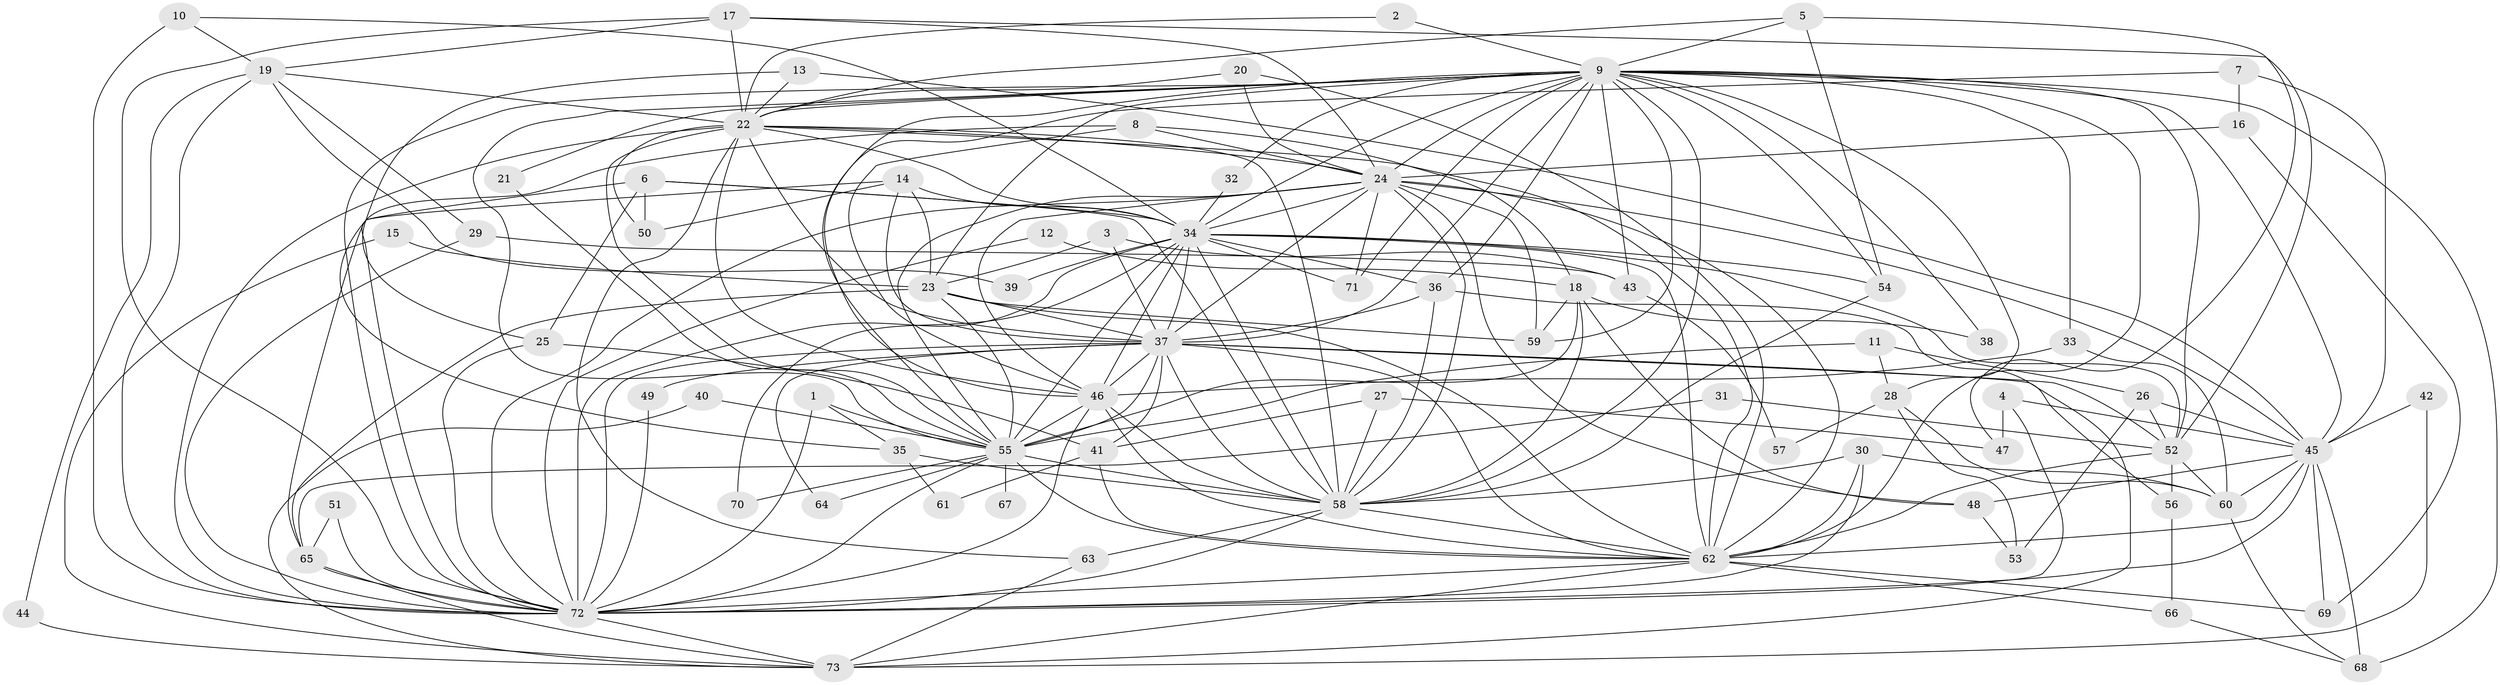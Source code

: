 // original degree distribution, {31: 0.00684931506849315, 19: 0.00684931506849315, 24: 0.00684931506849315, 27: 0.00684931506849315, 20: 0.00684931506849315, 23: 0.0136986301369863, 30: 0.00684931506849315, 21: 0.00684931506849315, 13: 0.00684931506849315, 4: 0.0958904109589041, 9: 0.00684931506849315, 3: 0.22602739726027396, 12: 0.00684931506849315, 5: 0.0273972602739726, 2: 0.5136986301369864, 6: 0.02054794520547945, 10: 0.00684931506849315, 8: 0.00684931506849315, 7: 0.02054794520547945}
// Generated by graph-tools (version 1.1) at 2025/36/03/04/25 23:36:24]
// undirected, 73 vertices, 210 edges
graph export_dot {
  node [color=gray90,style=filled];
  1;
  2;
  3;
  4;
  5;
  6;
  7;
  8;
  9;
  10;
  11;
  12;
  13;
  14;
  15;
  16;
  17;
  18;
  19;
  20;
  21;
  22;
  23;
  24;
  25;
  26;
  27;
  28;
  29;
  30;
  31;
  32;
  33;
  34;
  35;
  36;
  37;
  38;
  39;
  40;
  41;
  42;
  43;
  44;
  45;
  46;
  47;
  48;
  49;
  50;
  51;
  52;
  53;
  54;
  55;
  56;
  57;
  58;
  59;
  60;
  61;
  62;
  63;
  64;
  65;
  66;
  67;
  68;
  69;
  70;
  71;
  72;
  73;
  1 -- 35 [weight=1.0];
  1 -- 55 [weight=1.0];
  1 -- 72 [weight=1.0];
  2 -- 9 [weight=1.0];
  2 -- 22 [weight=1.0];
  3 -- 23 [weight=1.0];
  3 -- 37 [weight=1.0];
  3 -- 43 [weight=1.0];
  4 -- 45 [weight=1.0];
  4 -- 47 [weight=1.0];
  4 -- 72 [weight=1.0];
  5 -- 9 [weight=1.0];
  5 -- 22 [weight=1.0];
  5 -- 47 [weight=1.0];
  5 -- 54 [weight=1.0];
  6 -- 25 [weight=1.0];
  6 -- 34 [weight=1.0];
  6 -- 50 [weight=1.0];
  6 -- 58 [weight=1.0];
  6 -- 72 [weight=1.0];
  7 -- 16 [weight=1.0];
  7 -- 45 [weight=1.0];
  7 -- 55 [weight=1.0];
  8 -- 18 [weight=1.0];
  8 -- 24 [weight=1.0];
  8 -- 35 [weight=1.0];
  8 -- 46 [weight=1.0];
  9 -- 21 [weight=1.0];
  9 -- 22 [weight=1.0];
  9 -- 23 [weight=1.0];
  9 -- 24 [weight=1.0];
  9 -- 28 [weight=1.0];
  9 -- 32 [weight=1.0];
  9 -- 33 [weight=1.0];
  9 -- 34 [weight=2.0];
  9 -- 36 [weight=1.0];
  9 -- 37 [weight=1.0];
  9 -- 38 [weight=1.0];
  9 -- 43 [weight=1.0];
  9 -- 45 [weight=1.0];
  9 -- 46 [weight=2.0];
  9 -- 52 [weight=1.0];
  9 -- 54 [weight=2.0];
  9 -- 55 [weight=1.0];
  9 -- 58 [weight=1.0];
  9 -- 59 [weight=1.0];
  9 -- 62 [weight=3.0];
  9 -- 68 [weight=1.0];
  9 -- 71 [weight=1.0];
  9 -- 72 [weight=1.0];
  10 -- 19 [weight=1.0];
  10 -- 34 [weight=1.0];
  10 -- 72 [weight=2.0];
  11 -- 26 [weight=1.0];
  11 -- 28 [weight=1.0];
  11 -- 55 [weight=2.0];
  12 -- 18 [weight=1.0];
  12 -- 72 [weight=1.0];
  13 -- 22 [weight=1.0];
  13 -- 25 [weight=1.0];
  13 -- 45 [weight=1.0];
  14 -- 23 [weight=1.0];
  14 -- 34 [weight=1.0];
  14 -- 37 [weight=1.0];
  14 -- 50 [weight=1.0];
  14 -- 65 [weight=1.0];
  15 -- 23 [weight=1.0];
  15 -- 73 [weight=1.0];
  16 -- 24 [weight=2.0];
  16 -- 69 [weight=1.0];
  17 -- 19 [weight=1.0];
  17 -- 22 [weight=1.0];
  17 -- 24 [weight=1.0];
  17 -- 52 [weight=1.0];
  17 -- 72 [weight=1.0];
  18 -- 38 [weight=1.0];
  18 -- 48 [weight=1.0];
  18 -- 55 [weight=1.0];
  18 -- 58 [weight=1.0];
  18 -- 59 [weight=1.0];
  19 -- 22 [weight=1.0];
  19 -- 29 [weight=1.0];
  19 -- 39 [weight=1.0];
  19 -- 44 [weight=1.0];
  19 -- 72 [weight=1.0];
  20 -- 22 [weight=1.0];
  20 -- 24 [weight=1.0];
  20 -- 62 [weight=1.0];
  21 -- 55 [weight=1.0];
  22 -- 24 [weight=2.0];
  22 -- 34 [weight=3.0];
  22 -- 37 [weight=1.0];
  22 -- 46 [weight=1.0];
  22 -- 50 [weight=1.0];
  22 -- 55 [weight=1.0];
  22 -- 58 [weight=1.0];
  22 -- 62 [weight=1.0];
  22 -- 63 [weight=1.0];
  22 -- 72 [weight=1.0];
  23 -- 37 [weight=1.0];
  23 -- 55 [weight=1.0];
  23 -- 59 [weight=1.0];
  23 -- 62 [weight=1.0];
  23 -- 65 [weight=1.0];
  24 -- 34 [weight=1.0];
  24 -- 37 [weight=1.0];
  24 -- 45 [weight=1.0];
  24 -- 46 [weight=1.0];
  24 -- 48 [weight=1.0];
  24 -- 55 [weight=1.0];
  24 -- 58 [weight=1.0];
  24 -- 59 [weight=2.0];
  24 -- 62 [weight=1.0];
  24 -- 71 [weight=1.0];
  24 -- 72 [weight=2.0];
  25 -- 41 [weight=1.0];
  25 -- 72 [weight=1.0];
  26 -- 45 [weight=1.0];
  26 -- 52 [weight=1.0];
  26 -- 53 [weight=1.0];
  27 -- 41 [weight=1.0];
  27 -- 47 [weight=1.0];
  27 -- 58 [weight=1.0];
  28 -- 53 [weight=1.0];
  28 -- 57 [weight=1.0];
  28 -- 60 [weight=1.0];
  29 -- 43 [weight=1.0];
  29 -- 72 [weight=1.0];
  30 -- 58 [weight=1.0];
  30 -- 60 [weight=1.0];
  30 -- 62 [weight=1.0];
  30 -- 72 [weight=1.0];
  31 -- 52 [weight=1.0];
  31 -- 65 [weight=1.0];
  32 -- 34 [weight=1.0];
  33 -- 46 [weight=1.0];
  33 -- 60 [weight=1.0];
  34 -- 36 [weight=1.0];
  34 -- 37 [weight=1.0];
  34 -- 39 [weight=1.0];
  34 -- 46 [weight=1.0];
  34 -- 52 [weight=1.0];
  34 -- 54 [weight=1.0];
  34 -- 55 [weight=3.0];
  34 -- 58 [weight=1.0];
  34 -- 62 [weight=2.0];
  34 -- 70 [weight=2.0];
  34 -- 71 [weight=1.0];
  34 -- 72 [weight=3.0];
  35 -- 58 [weight=1.0];
  35 -- 61 [weight=1.0];
  36 -- 37 [weight=1.0];
  36 -- 58 [weight=1.0];
  36 -- 73 [weight=2.0];
  37 -- 41 [weight=1.0];
  37 -- 46 [weight=2.0];
  37 -- 49 [weight=2.0];
  37 -- 52 [weight=1.0];
  37 -- 55 [weight=1.0];
  37 -- 56 [weight=2.0];
  37 -- 58 [weight=1.0];
  37 -- 62 [weight=1.0];
  37 -- 64 [weight=1.0];
  37 -- 72 [weight=3.0];
  40 -- 55 [weight=1.0];
  40 -- 73 [weight=1.0];
  41 -- 61 [weight=1.0];
  41 -- 62 [weight=1.0];
  42 -- 45 [weight=1.0];
  42 -- 73 [weight=1.0];
  43 -- 57 [weight=1.0];
  44 -- 73 [weight=1.0];
  45 -- 48 [weight=1.0];
  45 -- 60 [weight=1.0];
  45 -- 62 [weight=1.0];
  45 -- 68 [weight=1.0];
  45 -- 69 [weight=2.0];
  45 -- 72 [weight=1.0];
  46 -- 55 [weight=1.0];
  46 -- 58 [weight=1.0];
  46 -- 62 [weight=1.0];
  46 -- 72 [weight=1.0];
  48 -- 53 [weight=1.0];
  49 -- 72 [weight=1.0];
  51 -- 65 [weight=1.0];
  51 -- 72 [weight=1.0];
  52 -- 56 [weight=1.0];
  52 -- 60 [weight=1.0];
  52 -- 62 [weight=1.0];
  54 -- 58 [weight=1.0];
  55 -- 58 [weight=1.0];
  55 -- 62 [weight=1.0];
  55 -- 64 [weight=1.0];
  55 -- 67 [weight=1.0];
  55 -- 70 [weight=1.0];
  55 -- 72 [weight=1.0];
  56 -- 66 [weight=1.0];
  58 -- 62 [weight=1.0];
  58 -- 63 [weight=1.0];
  58 -- 72 [weight=1.0];
  60 -- 68 [weight=1.0];
  62 -- 66 [weight=1.0];
  62 -- 69 [weight=1.0];
  62 -- 72 [weight=1.0];
  62 -- 73 [weight=1.0];
  63 -- 73 [weight=1.0];
  65 -- 72 [weight=2.0];
  65 -- 73 [weight=1.0];
  66 -- 68 [weight=1.0];
  72 -- 73 [weight=1.0];
}
